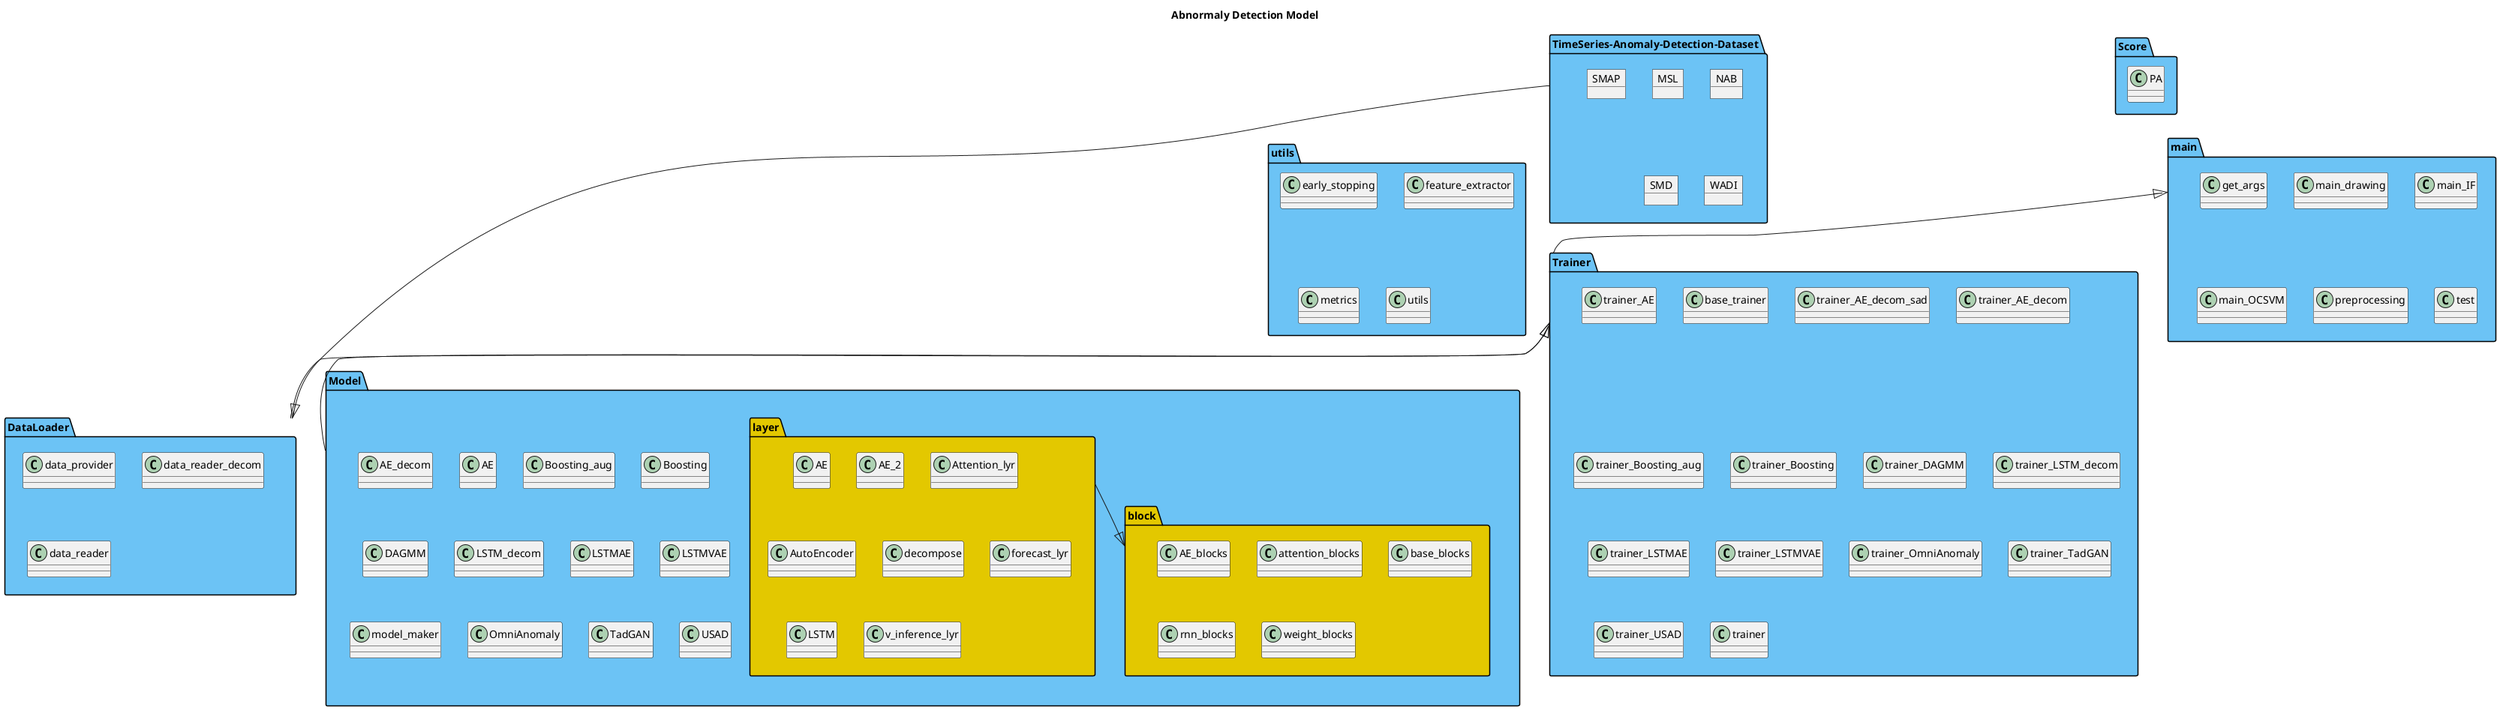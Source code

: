 @startuml model_UML

scale 1.0
title Abnormaly Detection Model

    package "TimeSeries-Anomaly-Detection-Dataset" #6cc3f5
    {
        Object MSL
        Object NAB
        Object SMAP
        Object SMD
        Object WADI

    }
    package "DataLoader" #6cc3f5 {
        class data_provider
        class data_reader_decom
        class data_reader
    }


    package "Model" #6cc3f5 {

        class AE_decom
        class AE
        class Boosting_aug
        class Boosting
        class DAGMM
        class LSTM_decom
        class LSTMAE
        class LSTMVAE 
        class model_maker
        class OmniAnomaly
        class TadGAN
        class USAD

        package "block" #E3C800 {
            class AE_blocks
            class attention_blocks
            class base_blocks
            class rnn_blocks
            class weight_blocks
        }
        package "layer" #E3C800 {
            class AE
            class AE_2
            class Attention_lyr
            class AutoEncoder
            class decompose
            class forecast_lyr
            class LSTM
            class v_inference_lyr
        }
        "layer" --|> "block"
     }
    package "Trainer" #6cc3f5
    {
        class base_trainer
        class trainer_AE_decom_sad
        class trainer_AE_decom
        class trainer_AE
        class trainer_Boosting_aug
        class trainer_Boosting
        class trainer_DAGMM
        class trainer_LSTM_decom
        class trainer_LSTMAE
        class trainer_LSTMVAE
        class trainer_OmniAnomaly
        class trainer_TadGAN
        class trainer_USAD
        class trainer

    }
    package "Score" #6cc3f5
    {
        class PA
    }
    package "utils" #6cc3f5
    {
        class early_stopping
        class feature_extractor
        class metrics 
        class utils
    }

    package "main" #6cc3f5 {
        class get_args
        class main_drawing
        class main_IF
        class main_OCSVM
        class main_drawing
        class preprocessing
        class test 
    }

    "TimeSeries-Anomaly-Detection-Dataset" --|> "DataLoader"

    "Trainer" <|-- "Model"
    "Trainer" <|-- "DataLoader"
    "main" <|-- "Trainer"


@enduml